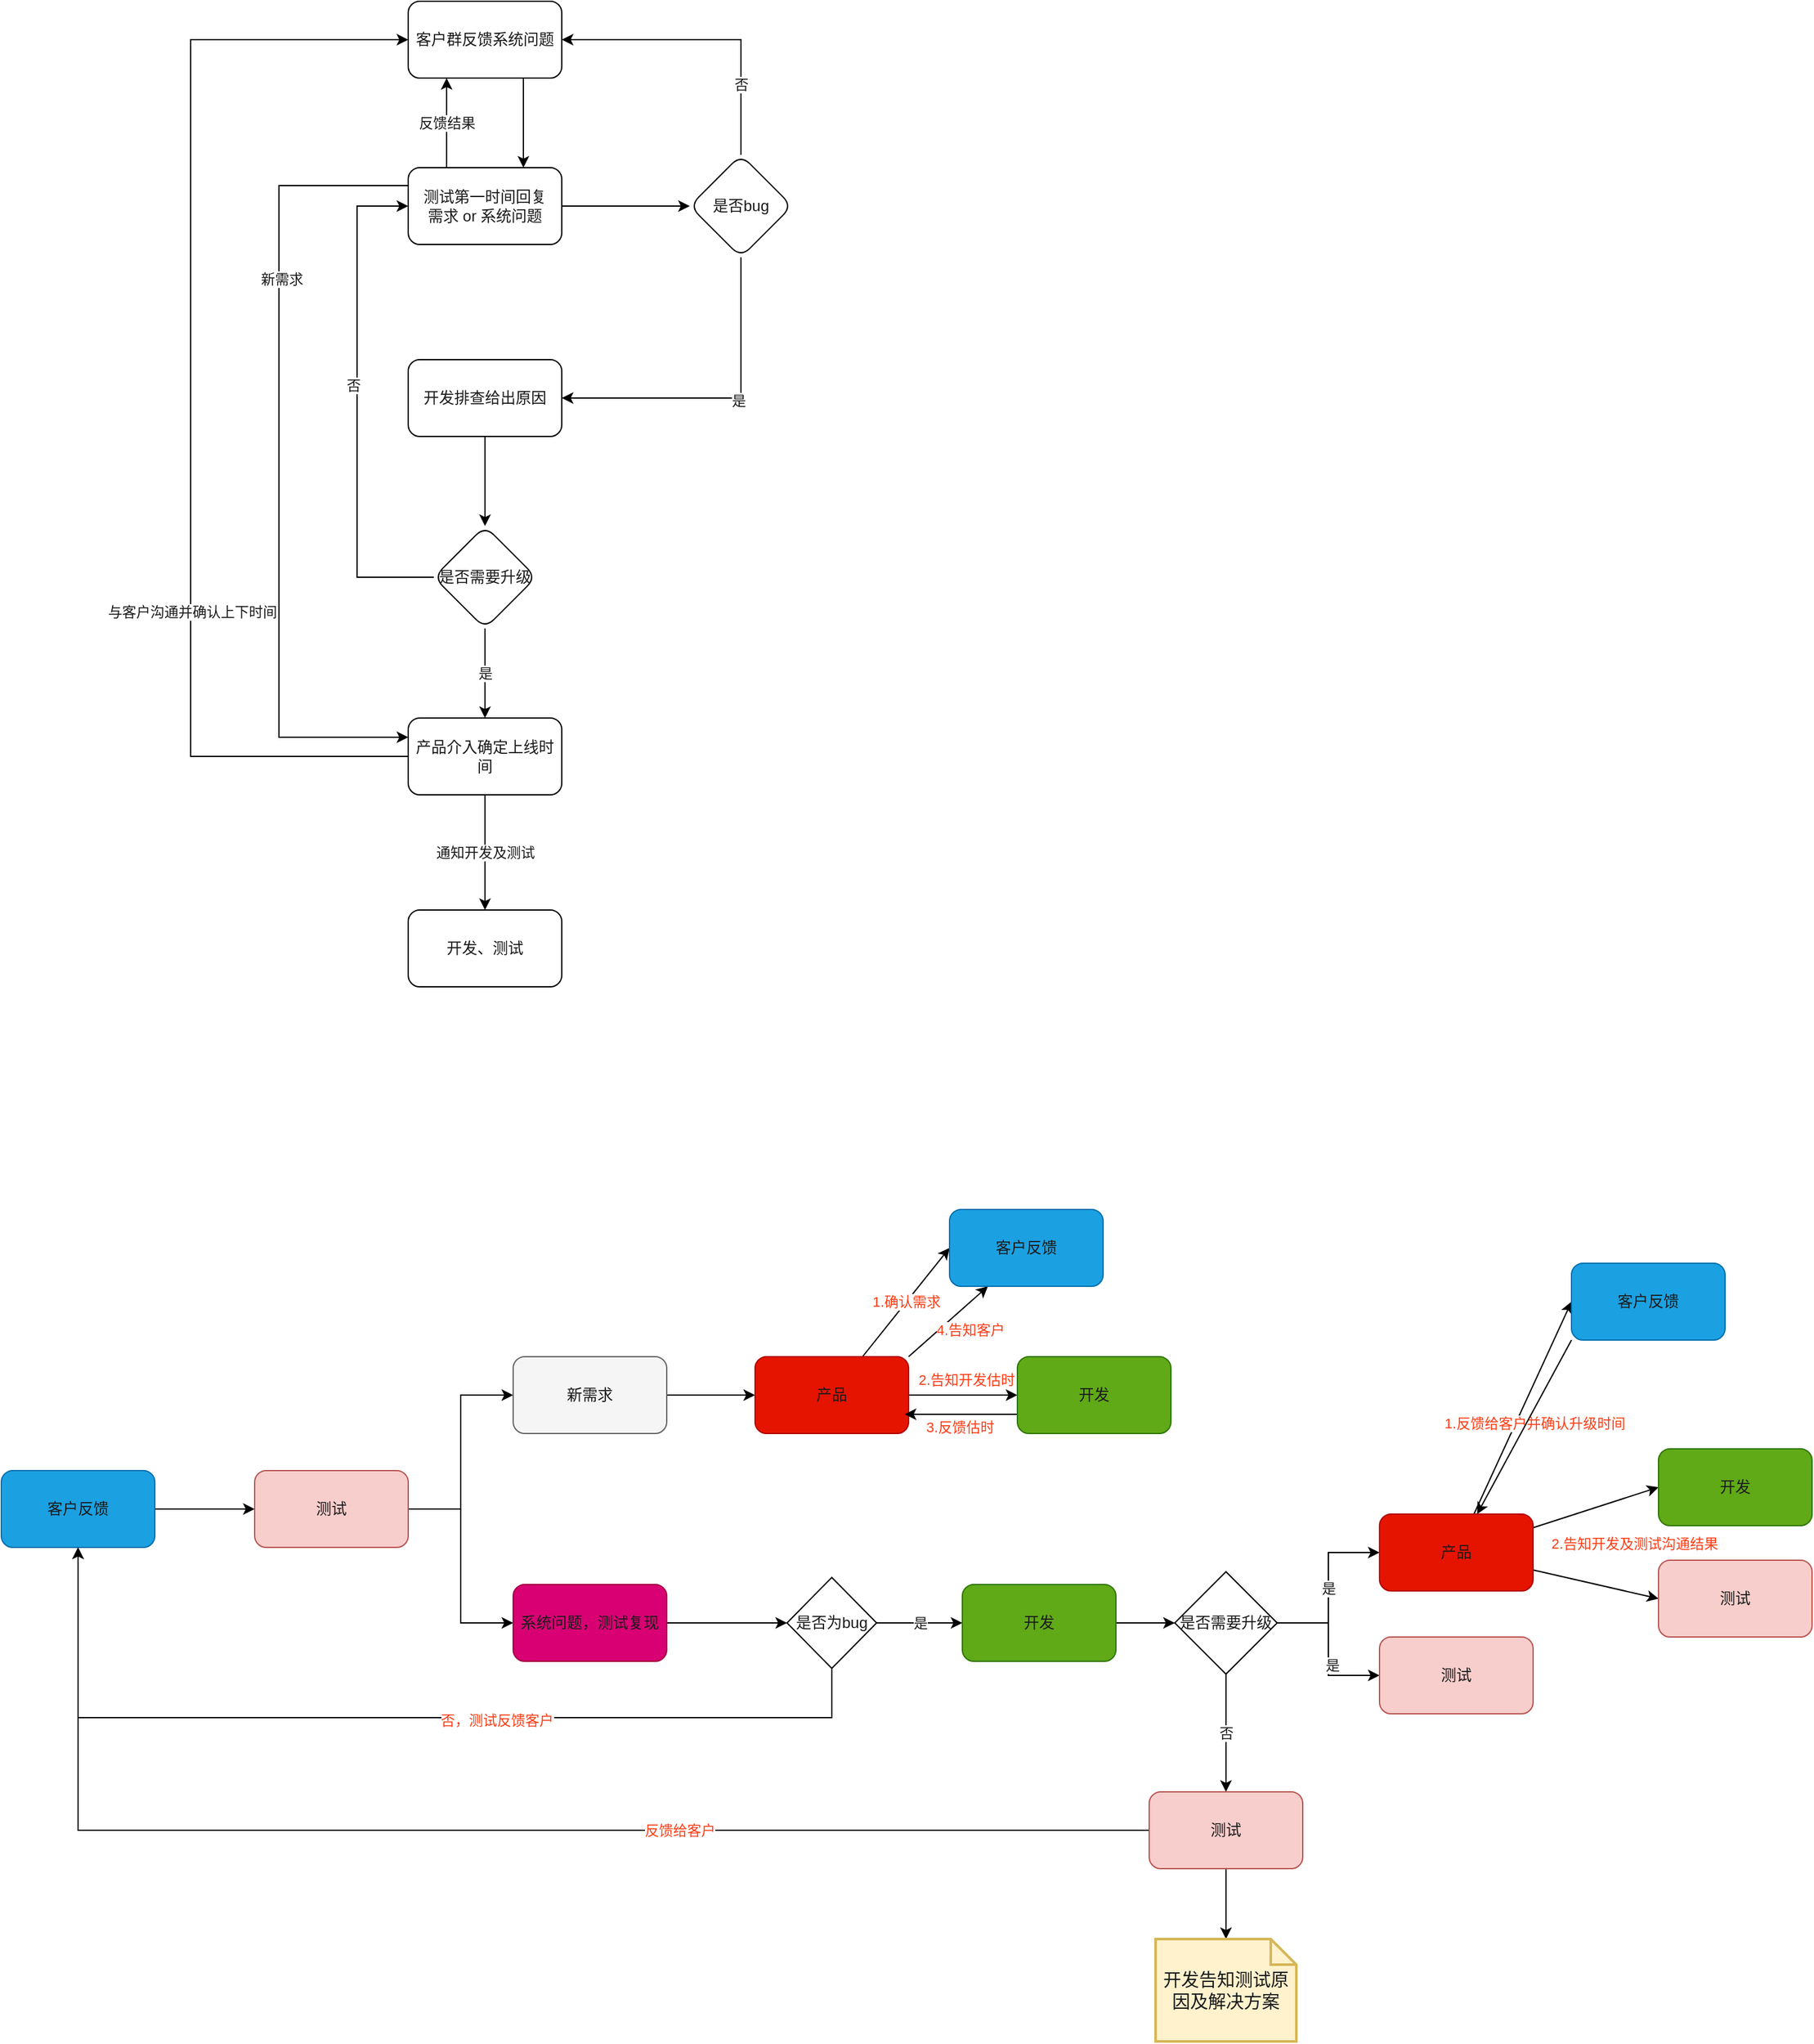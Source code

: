 <mxfile version="17.4.5" type="github">
  <diagram id="2hvGRixQI1NttPmxZqW4" name="Page-1">
    <mxGraphModel dx="1673" dy="896" grid="0" gridSize="10" guides="1" tooltips="1" connect="1" arrows="1" fold="1" page="0" pageScale="1" pageWidth="827" pageHeight="1169" math="0" shadow="0">
      <root>
        <mxCell id="0" />
        <mxCell id="1" parent="0" />
        <mxCell id="53oVMIumwL6rekQ-fXR3-16" style="edgeStyle=orthogonalEdgeStyle;rounded=0;orthogonalLoop=1;jettySize=auto;html=1;fontColor=#1A1A1A;" edge="1" parent="1" source="53oVMIumwL6rekQ-fXR3-1" target="53oVMIumwL6rekQ-fXR3-2">
          <mxGeometry relative="1" as="geometry">
            <Array as="points">
              <mxPoint x="420" y="200" />
              <mxPoint x="420" y="200" />
            </Array>
          </mxGeometry>
        </mxCell>
        <mxCell id="53oVMIumwL6rekQ-fXR3-1" value="客户群反馈系统问题" style="rounded=1;whiteSpace=wrap;html=1;fontColor=#1A1A1A;" vertex="1" parent="1">
          <mxGeometry x="330" y="110" width="120" height="60" as="geometry" />
        </mxCell>
        <mxCell id="53oVMIumwL6rekQ-fXR3-5" value="" style="edgeStyle=orthogonalEdgeStyle;rounded=0;orthogonalLoop=1;jettySize=auto;html=1;fontColor=#1A1A1A;" edge="1" parent="1" source="53oVMIumwL6rekQ-fXR3-2" target="53oVMIumwL6rekQ-fXR3-4">
          <mxGeometry relative="1" as="geometry" />
        </mxCell>
        <mxCell id="53oVMIumwL6rekQ-fXR3-20" value="反馈结果" style="edgeStyle=orthogonalEdgeStyle;rounded=0;orthogonalLoop=1;jettySize=auto;html=1;entryX=0.25;entryY=1;entryDx=0;entryDy=0;fontColor=#1A1A1A;" edge="1" parent="1" source="53oVMIumwL6rekQ-fXR3-2" target="53oVMIumwL6rekQ-fXR3-1">
          <mxGeometry relative="1" as="geometry">
            <Array as="points">
              <mxPoint x="360" y="220" />
              <mxPoint x="360" y="220" />
            </Array>
          </mxGeometry>
        </mxCell>
        <mxCell id="53oVMIumwL6rekQ-fXR3-25" style="edgeStyle=orthogonalEdgeStyle;rounded=0;orthogonalLoop=1;jettySize=auto;html=1;entryX=0;entryY=0.25;entryDx=0;entryDy=0;fontColor=#1A1A1A;" edge="1" parent="1" source="53oVMIumwL6rekQ-fXR3-2" target="53oVMIumwL6rekQ-fXR3-17">
          <mxGeometry relative="1" as="geometry">
            <Array as="points">
              <mxPoint x="229" y="254" />
              <mxPoint x="229" y="685" />
            </Array>
          </mxGeometry>
        </mxCell>
        <mxCell id="53oVMIumwL6rekQ-fXR3-26" value="新需求" style="edgeLabel;html=1;align=center;verticalAlign=middle;resizable=0;points=[];fontColor=#1A1A1A;" vertex="1" connectable="0" parent="53oVMIumwL6rekQ-fXR3-25">
          <mxGeometry x="-0.45" y="2" relative="1" as="geometry">
            <mxPoint as="offset" />
          </mxGeometry>
        </mxCell>
        <mxCell id="53oVMIumwL6rekQ-fXR3-2" value="测试第一时间回复&lt;br&gt;&lt;font&gt;需求 or 系统问题&lt;/font&gt;" style="rounded=1;whiteSpace=wrap;html=1;fontColor=#1A1A1A;" vertex="1" parent="1">
          <mxGeometry x="330" y="240" width="120" height="60" as="geometry" />
        </mxCell>
        <mxCell id="53oVMIumwL6rekQ-fXR3-13" style="edgeStyle=orthogonalEdgeStyle;rounded=0;orthogonalLoop=1;jettySize=auto;html=1;fontColor=#1A1A1A;" edge="1" parent="1" source="53oVMIumwL6rekQ-fXR3-3" target="53oVMIumwL6rekQ-fXR3-12">
          <mxGeometry relative="1" as="geometry" />
        </mxCell>
        <mxCell id="53oVMIumwL6rekQ-fXR3-3" value="开发排查给出原因" style="rounded=1;whiteSpace=wrap;html=1;fontColor=#1A1A1A;" vertex="1" parent="1">
          <mxGeometry x="330" y="390" width="120" height="60" as="geometry" />
        </mxCell>
        <mxCell id="53oVMIumwL6rekQ-fXR3-6" style="edgeStyle=orthogonalEdgeStyle;rounded=0;orthogonalLoop=1;jettySize=auto;html=1;fontColor=#1A1A1A;" edge="1" parent="1" source="53oVMIumwL6rekQ-fXR3-4" target="53oVMIumwL6rekQ-fXR3-3">
          <mxGeometry relative="1" as="geometry">
            <Array as="points">
              <mxPoint x="590" y="420" />
            </Array>
          </mxGeometry>
        </mxCell>
        <mxCell id="53oVMIumwL6rekQ-fXR3-7" value="是" style="edgeLabel;html=1;align=center;verticalAlign=middle;resizable=0;points=[];fontColor=#1A1A1A;" vertex="1" connectable="0" parent="53oVMIumwL6rekQ-fXR3-6">
          <mxGeometry x="-0.104" y="2" relative="1" as="geometry">
            <mxPoint as="offset" />
          </mxGeometry>
        </mxCell>
        <mxCell id="53oVMIumwL6rekQ-fXR3-8" style="edgeStyle=orthogonalEdgeStyle;rounded=0;orthogonalLoop=1;jettySize=auto;html=1;entryX=1;entryY=0.5;entryDx=0;entryDy=0;fontColor=#1A1A1A;" edge="1" parent="1" source="53oVMIumwL6rekQ-fXR3-4" target="53oVMIumwL6rekQ-fXR3-1">
          <mxGeometry relative="1" as="geometry">
            <Array as="points">
              <mxPoint x="590" y="140" />
            </Array>
          </mxGeometry>
        </mxCell>
        <mxCell id="53oVMIumwL6rekQ-fXR3-9" value="否" style="edgeLabel;html=1;align=center;verticalAlign=middle;resizable=0;points=[];fontColor=#1A1A1A;" vertex="1" connectable="0" parent="53oVMIumwL6rekQ-fXR3-8">
          <mxGeometry x="-0.522" relative="1" as="geometry">
            <mxPoint as="offset" />
          </mxGeometry>
        </mxCell>
        <mxCell id="53oVMIumwL6rekQ-fXR3-4" value="是否bug" style="rhombus;whiteSpace=wrap;html=1;rounded=1;fontColor=#1A1A1A;" vertex="1" parent="1">
          <mxGeometry x="550" y="230" width="80" height="80" as="geometry" />
        </mxCell>
        <mxCell id="53oVMIumwL6rekQ-fXR3-14" style="edgeStyle=orthogonalEdgeStyle;rounded=0;orthogonalLoop=1;jettySize=auto;html=1;entryX=0;entryY=0.5;entryDx=0;entryDy=0;fontColor=#1A1A1A;" edge="1" parent="1" source="53oVMIumwL6rekQ-fXR3-12" target="53oVMIumwL6rekQ-fXR3-2">
          <mxGeometry relative="1" as="geometry">
            <Array as="points">
              <mxPoint x="290" y="560" />
              <mxPoint x="290" y="270" />
            </Array>
          </mxGeometry>
        </mxCell>
        <mxCell id="53oVMIumwL6rekQ-fXR3-15" value="否" style="edgeLabel;html=1;align=center;verticalAlign=middle;resizable=0;points=[];fontColor=#1A1A1A;" vertex="1" connectable="0" parent="53oVMIumwL6rekQ-fXR3-14">
          <mxGeometry x="-0.359" y="3" relative="1" as="geometry">
            <mxPoint y="-85" as="offset" />
          </mxGeometry>
        </mxCell>
        <mxCell id="53oVMIumwL6rekQ-fXR3-18" value="是" style="edgeStyle=orthogonalEdgeStyle;rounded=0;orthogonalLoop=1;jettySize=auto;html=1;fontColor=#1A1A1A;" edge="1" parent="1" source="53oVMIumwL6rekQ-fXR3-12" target="53oVMIumwL6rekQ-fXR3-17">
          <mxGeometry relative="1" as="geometry" />
        </mxCell>
        <mxCell id="53oVMIumwL6rekQ-fXR3-12" value="是否需要升级" style="rhombus;whiteSpace=wrap;html=1;rounded=1;fontColor=#1A1A1A;" vertex="1" parent="1">
          <mxGeometry x="350" y="520" width="80" height="80" as="geometry" />
        </mxCell>
        <mxCell id="53oVMIumwL6rekQ-fXR3-21" style="edgeStyle=orthogonalEdgeStyle;rounded=0;orthogonalLoop=1;jettySize=auto;html=1;entryX=0;entryY=0.5;entryDx=0;entryDy=0;fontColor=#1A1A1A;" edge="1" parent="1" source="53oVMIumwL6rekQ-fXR3-17" target="53oVMIumwL6rekQ-fXR3-1">
          <mxGeometry relative="1" as="geometry">
            <Array as="points">
              <mxPoint x="160" y="700" />
              <mxPoint x="160" y="140" />
            </Array>
          </mxGeometry>
        </mxCell>
        <mxCell id="53oVMIumwL6rekQ-fXR3-22" value="与客户沟通并确认上下时间" style="edgeLabel;html=1;align=center;verticalAlign=middle;resizable=0;points=[];fontColor=#1A1A1A;" vertex="1" connectable="0" parent="53oVMIumwL6rekQ-fXR3-21">
          <mxGeometry x="-0.371" y="-1" relative="1" as="geometry">
            <mxPoint as="offset" />
          </mxGeometry>
        </mxCell>
        <mxCell id="53oVMIumwL6rekQ-fXR3-24" value="通知开发及测试" style="edgeStyle=orthogonalEdgeStyle;rounded=0;orthogonalLoop=1;jettySize=auto;html=1;fontColor=#1A1A1A;" edge="1" parent="1" source="53oVMIumwL6rekQ-fXR3-17" target="53oVMIumwL6rekQ-fXR3-23">
          <mxGeometry relative="1" as="geometry" />
        </mxCell>
        <mxCell id="53oVMIumwL6rekQ-fXR3-17" value="产品介入确定上线时间" style="rounded=1;whiteSpace=wrap;html=1;fontColor=#1A1A1A;" vertex="1" parent="1">
          <mxGeometry x="330" y="670" width="120" height="60" as="geometry" />
        </mxCell>
        <mxCell id="53oVMIumwL6rekQ-fXR3-23" value="开发、测试" style="rounded=1;whiteSpace=wrap;html=1;fontColor=#1A1A1A;" vertex="1" parent="1">
          <mxGeometry x="330" y="820" width="120" height="60" as="geometry" />
        </mxCell>
        <mxCell id="53oVMIumwL6rekQ-fXR3-30" style="edgeStyle=orthogonalEdgeStyle;rounded=0;orthogonalLoop=1;jettySize=auto;html=1;fontColor=#1A1A1A;" edge="1" parent="1" source="53oVMIumwL6rekQ-fXR3-28" target="53oVMIumwL6rekQ-fXR3-29">
          <mxGeometry relative="1" as="geometry" />
        </mxCell>
        <mxCell id="53oVMIumwL6rekQ-fXR3-28" value="客户反馈" style="rounded=1;whiteSpace=wrap;html=1;fontColor=#1A1A1A;fillColor=#1ba1e2;strokeColor=#006EAF;" vertex="1" parent="1">
          <mxGeometry x="12" y="1258" width="120" height="60" as="geometry" />
        </mxCell>
        <mxCell id="53oVMIumwL6rekQ-fXR3-33" style="edgeStyle=orthogonalEdgeStyle;rounded=0;orthogonalLoop=1;jettySize=auto;html=1;entryX=0;entryY=0.5;entryDx=0;entryDy=0;fontColor=#1A1A1A;" edge="1" parent="1" source="53oVMIumwL6rekQ-fXR3-29" target="53oVMIumwL6rekQ-fXR3-31">
          <mxGeometry relative="1" as="geometry" />
        </mxCell>
        <mxCell id="53oVMIumwL6rekQ-fXR3-35" style="edgeStyle=orthogonalEdgeStyle;rounded=0;orthogonalLoop=1;jettySize=auto;html=1;entryX=0;entryY=0.5;entryDx=0;entryDy=0;fontColor=#1A1A1A;" edge="1" parent="1" source="53oVMIumwL6rekQ-fXR3-29" target="53oVMIumwL6rekQ-fXR3-32">
          <mxGeometry relative="1" as="geometry" />
        </mxCell>
        <mxCell id="53oVMIumwL6rekQ-fXR3-29" value="测试" style="rounded=1;whiteSpace=wrap;html=1;fillColor=#f8cecc;strokeColor=#b85450;fontColor=#1A1A1A;" vertex="1" parent="1">
          <mxGeometry x="210" y="1258" width="120" height="60" as="geometry" />
        </mxCell>
        <mxCell id="53oVMIumwL6rekQ-fXR3-65" style="edgeStyle=none;rounded=0;orthogonalLoop=1;jettySize=auto;html=1;entryX=0;entryY=0.5;entryDx=0;entryDy=0;fontColor=#1A1A1A;" edge="1" parent="1" source="53oVMIumwL6rekQ-fXR3-31" target="53oVMIumwL6rekQ-fXR3-64">
          <mxGeometry relative="1" as="geometry" />
        </mxCell>
        <mxCell id="53oVMIumwL6rekQ-fXR3-31" value="新需求" style="rounded=1;whiteSpace=wrap;html=1;fontColor=#1A1A1A;fillColor=#f5f5f5;strokeColor=#666666;" vertex="1" parent="1">
          <mxGeometry x="412" y="1169" width="120" height="60" as="geometry" />
        </mxCell>
        <mxCell id="53oVMIumwL6rekQ-fXR3-38" style="edgeStyle=orthogonalEdgeStyle;rounded=0;orthogonalLoop=1;jettySize=auto;html=1;fontColor=#1A1A1A;" edge="1" parent="1" source="53oVMIumwL6rekQ-fXR3-32" target="53oVMIumwL6rekQ-fXR3-37">
          <mxGeometry relative="1" as="geometry" />
        </mxCell>
        <mxCell id="53oVMIumwL6rekQ-fXR3-32" value="系统问题，测试复现" style="rounded=1;whiteSpace=wrap;html=1;fontColor=#1A1A1A;fillColor=#d80073;strokeColor=#A50040;" vertex="1" parent="1">
          <mxGeometry x="412" y="1347" width="120" height="60" as="geometry" />
        </mxCell>
        <mxCell id="53oVMIumwL6rekQ-fXR3-40" value="是" style="edgeStyle=orthogonalEdgeStyle;rounded=0;orthogonalLoop=1;jettySize=auto;html=1;fontColor=#1A1A1A;" edge="1" parent="1" source="53oVMIumwL6rekQ-fXR3-37" target="53oVMIumwL6rekQ-fXR3-39">
          <mxGeometry relative="1" as="geometry" />
        </mxCell>
        <mxCell id="53oVMIumwL6rekQ-fXR3-41" style="edgeStyle=orthogonalEdgeStyle;rounded=0;orthogonalLoop=1;jettySize=auto;html=1;entryX=0.5;entryY=1;entryDx=0;entryDy=0;fontColor=#1A1A1A;" edge="1" parent="1" source="53oVMIumwL6rekQ-fXR3-37" target="53oVMIumwL6rekQ-fXR3-28">
          <mxGeometry relative="1" as="geometry">
            <Array as="points">
              <mxPoint x="661" y="1451" />
              <mxPoint x="72" y="1451" />
            </Array>
          </mxGeometry>
        </mxCell>
        <mxCell id="53oVMIumwL6rekQ-fXR3-42" value="否，测试反馈客户" style="edgeLabel;html=1;align=center;verticalAlign=middle;resizable=0;points=[];fontColor=#FF3B14;" vertex="1" connectable="0" parent="53oVMIumwL6rekQ-fXR3-41">
          <mxGeometry x="-0.207" y="2" relative="1" as="geometry">
            <mxPoint x="1" as="offset" />
          </mxGeometry>
        </mxCell>
        <mxCell id="53oVMIumwL6rekQ-fXR3-37" value="是否为bug" style="rhombus;whiteSpace=wrap;html=1;fontColor=#1A1A1A;" vertex="1" parent="1">
          <mxGeometry x="626" y="1341.5" width="70" height="71" as="geometry" />
        </mxCell>
        <mxCell id="53oVMIumwL6rekQ-fXR3-44" style="edgeStyle=orthogonalEdgeStyle;rounded=0;orthogonalLoop=1;jettySize=auto;html=1;entryX=0;entryY=0.5;entryDx=0;entryDy=0;fontColor=#1A1A1A;" edge="1" parent="1" source="53oVMIumwL6rekQ-fXR3-39" target="53oVMIumwL6rekQ-fXR3-43">
          <mxGeometry relative="1" as="geometry" />
        </mxCell>
        <mxCell id="53oVMIumwL6rekQ-fXR3-39" value="开发" style="rounded=1;whiteSpace=wrap;html=1;fontColor=#1A1A1A;fillColor=#60a917;strokeColor=#2D7600;" vertex="1" parent="1">
          <mxGeometry x="763" y="1347" width="120" height="60" as="geometry" />
        </mxCell>
        <mxCell id="53oVMIumwL6rekQ-fXR3-46" value="是" style="edgeStyle=orthogonalEdgeStyle;rounded=0;orthogonalLoop=1;jettySize=auto;html=1;entryX=0;entryY=0.5;entryDx=0;entryDy=0;fontColor=#1A1A1A;" edge="1" parent="1" source="53oVMIumwL6rekQ-fXR3-43" target="53oVMIumwL6rekQ-fXR3-45">
          <mxGeometry relative="1" as="geometry" />
        </mxCell>
        <mxCell id="53oVMIumwL6rekQ-fXR3-48" value="否" style="edgeStyle=orthogonalEdgeStyle;rounded=0;orthogonalLoop=1;jettySize=auto;html=1;fontColor=#1A1A1A;" edge="1" parent="1" source="53oVMIumwL6rekQ-fXR3-43" target="53oVMIumwL6rekQ-fXR3-47">
          <mxGeometry relative="1" as="geometry" />
        </mxCell>
        <mxCell id="53oVMIumwL6rekQ-fXR3-52" style="edgeStyle=orthogonalEdgeStyle;rounded=0;orthogonalLoop=1;jettySize=auto;html=1;entryX=0;entryY=0.5;entryDx=0;entryDy=0;fontColor=#1A1A1A;" edge="1" parent="1" source="53oVMIumwL6rekQ-fXR3-43" target="53oVMIumwL6rekQ-fXR3-51">
          <mxGeometry relative="1" as="geometry" />
        </mxCell>
        <mxCell id="53oVMIumwL6rekQ-fXR3-53" value="是" style="edgeLabel;html=1;align=center;verticalAlign=middle;resizable=0;points=[];fontColor=#1A1A1A;" vertex="1" connectable="0" parent="53oVMIumwL6rekQ-fXR3-52">
          <mxGeometry x="0.207" y="3" relative="1" as="geometry">
            <mxPoint as="offset" />
          </mxGeometry>
        </mxCell>
        <mxCell id="53oVMIumwL6rekQ-fXR3-43" value="是否需要升级" style="rhombus;whiteSpace=wrap;html=1;fontColor=#1A1A1A;" vertex="1" parent="1">
          <mxGeometry x="929" y="1337" width="80" height="80" as="geometry" />
        </mxCell>
        <mxCell id="53oVMIumwL6rekQ-fXR3-58" value="1.反馈给客户并确认升级时间" style="rounded=0;orthogonalLoop=1;jettySize=auto;html=1;entryX=0;entryY=0.5;entryDx=0;entryDy=0;fontColor=#FF3B14;" edge="1" parent="1" source="53oVMIumwL6rekQ-fXR3-45" target="53oVMIumwL6rekQ-fXR3-57">
          <mxGeometry x="-0.076" y="-13" relative="1" as="geometry">
            <mxPoint as="offset" />
          </mxGeometry>
        </mxCell>
        <mxCell id="53oVMIumwL6rekQ-fXR3-62" value="2.告知开发及测试沟通结果" style="edgeStyle=none;rounded=0;orthogonalLoop=1;jettySize=auto;html=1;entryX=0;entryY=0.5;entryDx=0;entryDy=0;fontColor=#FF3B14;" edge="1" parent="1" source="53oVMIumwL6rekQ-fXR3-45" target="53oVMIumwL6rekQ-fXR3-60">
          <mxGeometry x="0.386" y="-36" relative="1" as="geometry">
            <mxPoint as="offset" />
          </mxGeometry>
        </mxCell>
        <mxCell id="53oVMIumwL6rekQ-fXR3-63" style="edgeStyle=none;rounded=0;orthogonalLoop=1;jettySize=auto;html=1;entryX=0;entryY=0.5;entryDx=0;entryDy=0;fontColor=#1A1A1A;" edge="1" parent="1" source="53oVMIumwL6rekQ-fXR3-45" target="53oVMIumwL6rekQ-fXR3-61">
          <mxGeometry relative="1" as="geometry" />
        </mxCell>
        <mxCell id="53oVMIumwL6rekQ-fXR3-45" value="产品" style="rounded=1;whiteSpace=wrap;html=1;fontColor=#1A1A1A;fillColor=#e51400;strokeColor=#B20000;" vertex="1" parent="1">
          <mxGeometry x="1089" y="1292" width="120" height="60" as="geometry" />
        </mxCell>
        <mxCell id="53oVMIumwL6rekQ-fXR3-49" style="edgeStyle=orthogonalEdgeStyle;rounded=0;orthogonalLoop=1;jettySize=auto;html=1;fontColor=#1A1A1A;" edge="1" parent="1" source="53oVMIumwL6rekQ-fXR3-47" target="53oVMIumwL6rekQ-fXR3-28">
          <mxGeometry relative="1" as="geometry" />
        </mxCell>
        <mxCell id="53oVMIumwL6rekQ-fXR3-50" value="反馈给客户" style="edgeLabel;html=1;align=center;verticalAlign=middle;resizable=0;points=[];fontColor=#FF3B14;" vertex="1" connectable="0" parent="53oVMIumwL6rekQ-fXR3-49">
          <mxGeometry x="-0.306" relative="1" as="geometry">
            <mxPoint as="offset" />
          </mxGeometry>
        </mxCell>
        <mxCell id="53oVMIumwL6rekQ-fXR3-55" value="" style="edgeStyle=orthogonalEdgeStyle;rounded=0;orthogonalLoop=1;jettySize=auto;html=1;fontColor=#1A1A1A;" edge="1" parent="1" source="53oVMIumwL6rekQ-fXR3-47" target="53oVMIumwL6rekQ-fXR3-54">
          <mxGeometry relative="1" as="geometry" />
        </mxCell>
        <mxCell id="53oVMIumwL6rekQ-fXR3-47" value="测试" style="rounded=1;whiteSpace=wrap;html=1;fillColor=#f8cecc;strokeColor=#b85450;fontColor=#1A1A1A;" vertex="1" parent="1">
          <mxGeometry x="909" y="1509" width="120" height="60" as="geometry" />
        </mxCell>
        <mxCell id="53oVMIumwL6rekQ-fXR3-51" value="测试" style="rounded=1;whiteSpace=wrap;html=1;fillColor=#f8cecc;strokeColor=#b85450;fontColor=#1A1A1A;" vertex="1" parent="1">
          <mxGeometry x="1089" y="1388" width="120" height="60" as="geometry" />
        </mxCell>
        <mxCell id="53oVMIumwL6rekQ-fXR3-54" value="开发告知测试原因及解决方案" style="shape=note;strokeWidth=2;fontSize=14;size=20;whiteSpace=wrap;html=1;fillColor=#fff2cc;strokeColor=#d6b656;fontColor=#1A1A1A;" vertex="1" parent="1">
          <mxGeometry x="914" y="1624" width="110.0" height="80" as="geometry" />
        </mxCell>
        <mxCell id="53oVMIumwL6rekQ-fXR3-59" style="edgeStyle=none;rounded=0;orthogonalLoop=1;jettySize=auto;html=1;fontColor=#1A1A1A;exitX=0;exitY=1;exitDx=0;exitDy=0;" edge="1" parent="1" source="53oVMIumwL6rekQ-fXR3-57" target="53oVMIumwL6rekQ-fXR3-45">
          <mxGeometry relative="1" as="geometry" />
        </mxCell>
        <mxCell id="53oVMIumwL6rekQ-fXR3-57" value="客户反馈" style="rounded=1;whiteSpace=wrap;html=1;fontColor=#1A1A1A;fillColor=#1ba1e2;strokeColor=#006EAF;" vertex="1" parent="1">
          <mxGeometry x="1239" y="1096" width="120" height="60" as="geometry" />
        </mxCell>
        <mxCell id="53oVMIumwL6rekQ-fXR3-60" value="开发" style="rounded=1;whiteSpace=wrap;html=1;fontColor=#1A1A1A;fillColor=#60a917;strokeColor=#2D7600;" vertex="1" parent="1">
          <mxGeometry x="1307" y="1241" width="120" height="60" as="geometry" />
        </mxCell>
        <mxCell id="53oVMIumwL6rekQ-fXR3-61" value="测试" style="rounded=1;whiteSpace=wrap;html=1;fillColor=#f8cecc;strokeColor=#b85450;fontColor=#1A1A1A;" vertex="1" parent="1">
          <mxGeometry x="1307" y="1328" width="120" height="60" as="geometry" />
        </mxCell>
        <mxCell id="53oVMIumwL6rekQ-fXR3-67" value="1.确认需求" style="edgeStyle=none;rounded=0;orthogonalLoop=1;jettySize=auto;html=1;entryX=0;entryY=0.5;entryDx=0;entryDy=0;fontColor=#FF3B14;" edge="1" parent="1" source="53oVMIumwL6rekQ-fXR3-64" target="53oVMIumwL6rekQ-fXR3-66">
          <mxGeometry relative="1" as="geometry" />
        </mxCell>
        <mxCell id="53oVMIumwL6rekQ-fXR3-70" style="edgeStyle=none;rounded=0;orthogonalLoop=1;jettySize=auto;html=1;fontColor=#1A1A1A;" edge="1" parent="1" source="53oVMIumwL6rekQ-fXR3-64" target="53oVMIumwL6rekQ-fXR3-69">
          <mxGeometry relative="1" as="geometry" />
        </mxCell>
        <mxCell id="53oVMIumwL6rekQ-fXR3-71" value="2.告知开发估时" style="edgeLabel;html=1;align=center;verticalAlign=middle;resizable=0;points=[];fontColor=#FF3B14;" vertex="1" connectable="0" parent="53oVMIumwL6rekQ-fXR3-70">
          <mxGeometry x="0.271" y="-5" relative="1" as="geometry">
            <mxPoint x="-9" y="-17" as="offset" />
          </mxGeometry>
        </mxCell>
        <mxCell id="53oVMIumwL6rekQ-fXR3-73" style="edgeStyle=none;rounded=0;orthogonalLoop=1;jettySize=auto;html=1;entryX=0.25;entryY=1;entryDx=0;entryDy=0;fontColor=#1A1A1A;exitX=1;exitY=0;exitDx=0;exitDy=0;" edge="1" parent="1" source="53oVMIumwL6rekQ-fXR3-64" target="53oVMIumwL6rekQ-fXR3-66">
          <mxGeometry relative="1" as="geometry" />
        </mxCell>
        <mxCell id="53oVMIumwL6rekQ-fXR3-74" value="4.告知客户" style="edgeLabel;html=1;align=center;verticalAlign=middle;resizable=0;points=[];fontColor=#FF3B14;" vertex="1" connectable="0" parent="53oVMIumwL6rekQ-fXR3-73">
          <mxGeometry x="-0.337" y="2" relative="1" as="geometry">
            <mxPoint x="29" y="-2" as="offset" />
          </mxGeometry>
        </mxCell>
        <mxCell id="53oVMIumwL6rekQ-fXR3-64" value="产品" style="rounded=1;whiteSpace=wrap;html=1;fontColor=#1A1A1A;fillColor=#e51400;strokeColor=#B20000;" vertex="1" parent="1">
          <mxGeometry x="601" y="1169" width="120" height="60" as="geometry" />
        </mxCell>
        <mxCell id="53oVMIumwL6rekQ-fXR3-66" value="客户反馈" style="rounded=1;whiteSpace=wrap;html=1;fontColor=#1A1A1A;fillColor=#1ba1e2;strokeColor=#006EAF;" vertex="1" parent="1">
          <mxGeometry x="753" y="1054" width="120" height="60" as="geometry" />
        </mxCell>
        <mxCell id="53oVMIumwL6rekQ-fXR3-72" value="3.反馈估时" style="edgeStyle=none;rounded=0;orthogonalLoop=1;jettySize=auto;html=1;fontColor=#FF3B14;exitX=0;exitY=0.75;exitDx=0;exitDy=0;" edge="1" parent="1" source="53oVMIumwL6rekQ-fXR3-69">
          <mxGeometry x="0.023" y="10" relative="1" as="geometry">
            <mxPoint x="718" y="1214" as="targetPoint" />
            <mxPoint as="offset" />
          </mxGeometry>
        </mxCell>
        <mxCell id="53oVMIumwL6rekQ-fXR3-69" value="开发" style="rounded=1;whiteSpace=wrap;html=1;fontColor=#1A1A1A;fillColor=#60a917;strokeColor=#2D7600;" vertex="1" parent="1">
          <mxGeometry x="806" y="1169" width="120" height="60" as="geometry" />
        </mxCell>
      </root>
    </mxGraphModel>
  </diagram>
</mxfile>
